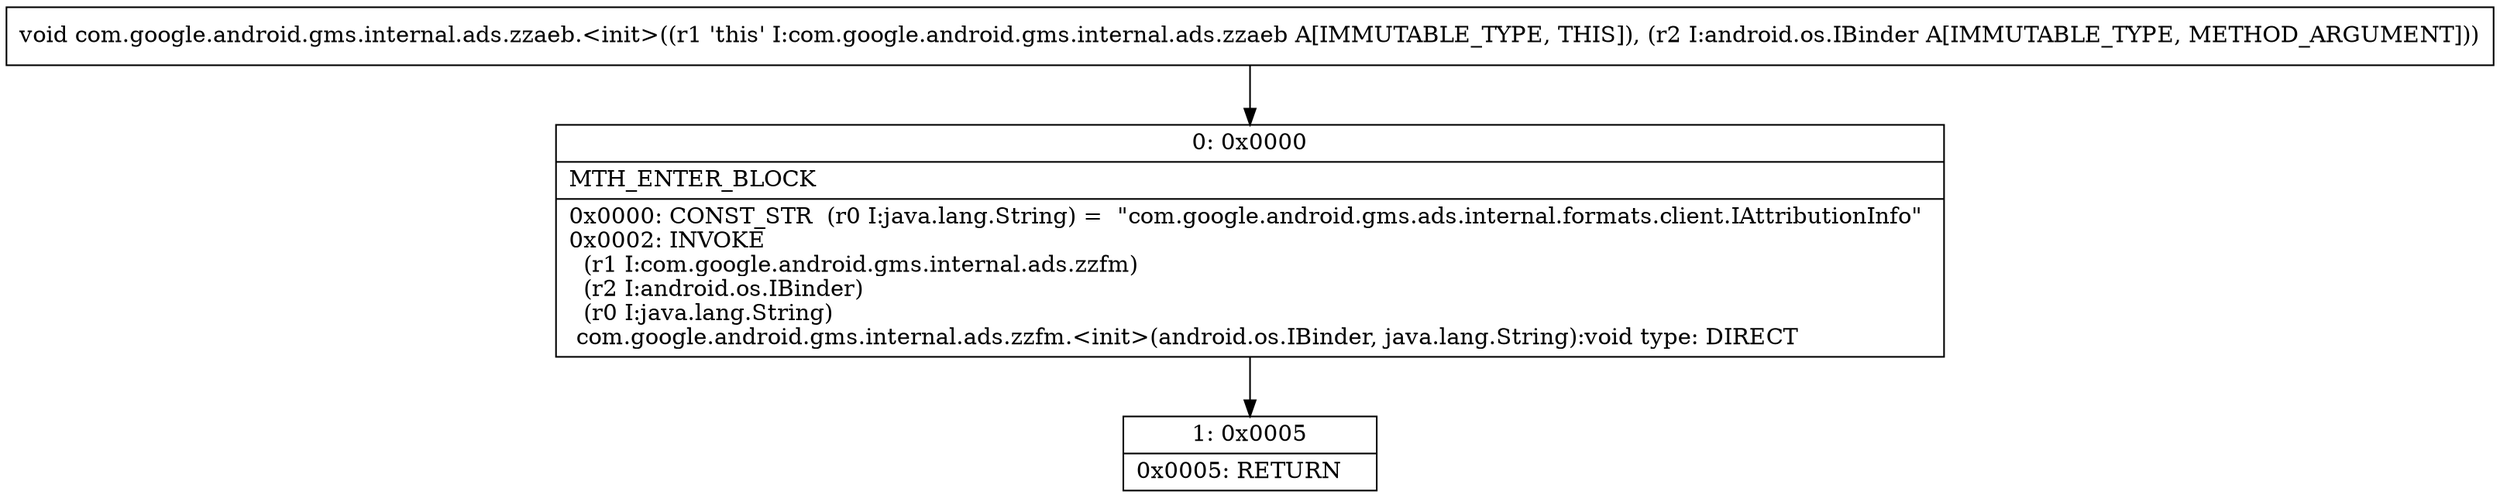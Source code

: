 digraph "CFG forcom.google.android.gms.internal.ads.zzaeb.\<init\>(Landroid\/os\/IBinder;)V" {
Node_0 [shape=record,label="{0\:\ 0x0000|MTH_ENTER_BLOCK\l|0x0000: CONST_STR  (r0 I:java.lang.String) =  \"com.google.android.gms.ads.internal.formats.client.IAttributionInfo\" \l0x0002: INVOKE  \l  (r1 I:com.google.android.gms.internal.ads.zzfm)\l  (r2 I:android.os.IBinder)\l  (r0 I:java.lang.String)\l com.google.android.gms.internal.ads.zzfm.\<init\>(android.os.IBinder, java.lang.String):void type: DIRECT \l}"];
Node_1 [shape=record,label="{1\:\ 0x0005|0x0005: RETURN   \l}"];
MethodNode[shape=record,label="{void com.google.android.gms.internal.ads.zzaeb.\<init\>((r1 'this' I:com.google.android.gms.internal.ads.zzaeb A[IMMUTABLE_TYPE, THIS]), (r2 I:android.os.IBinder A[IMMUTABLE_TYPE, METHOD_ARGUMENT])) }"];
MethodNode -> Node_0;
Node_0 -> Node_1;
}

